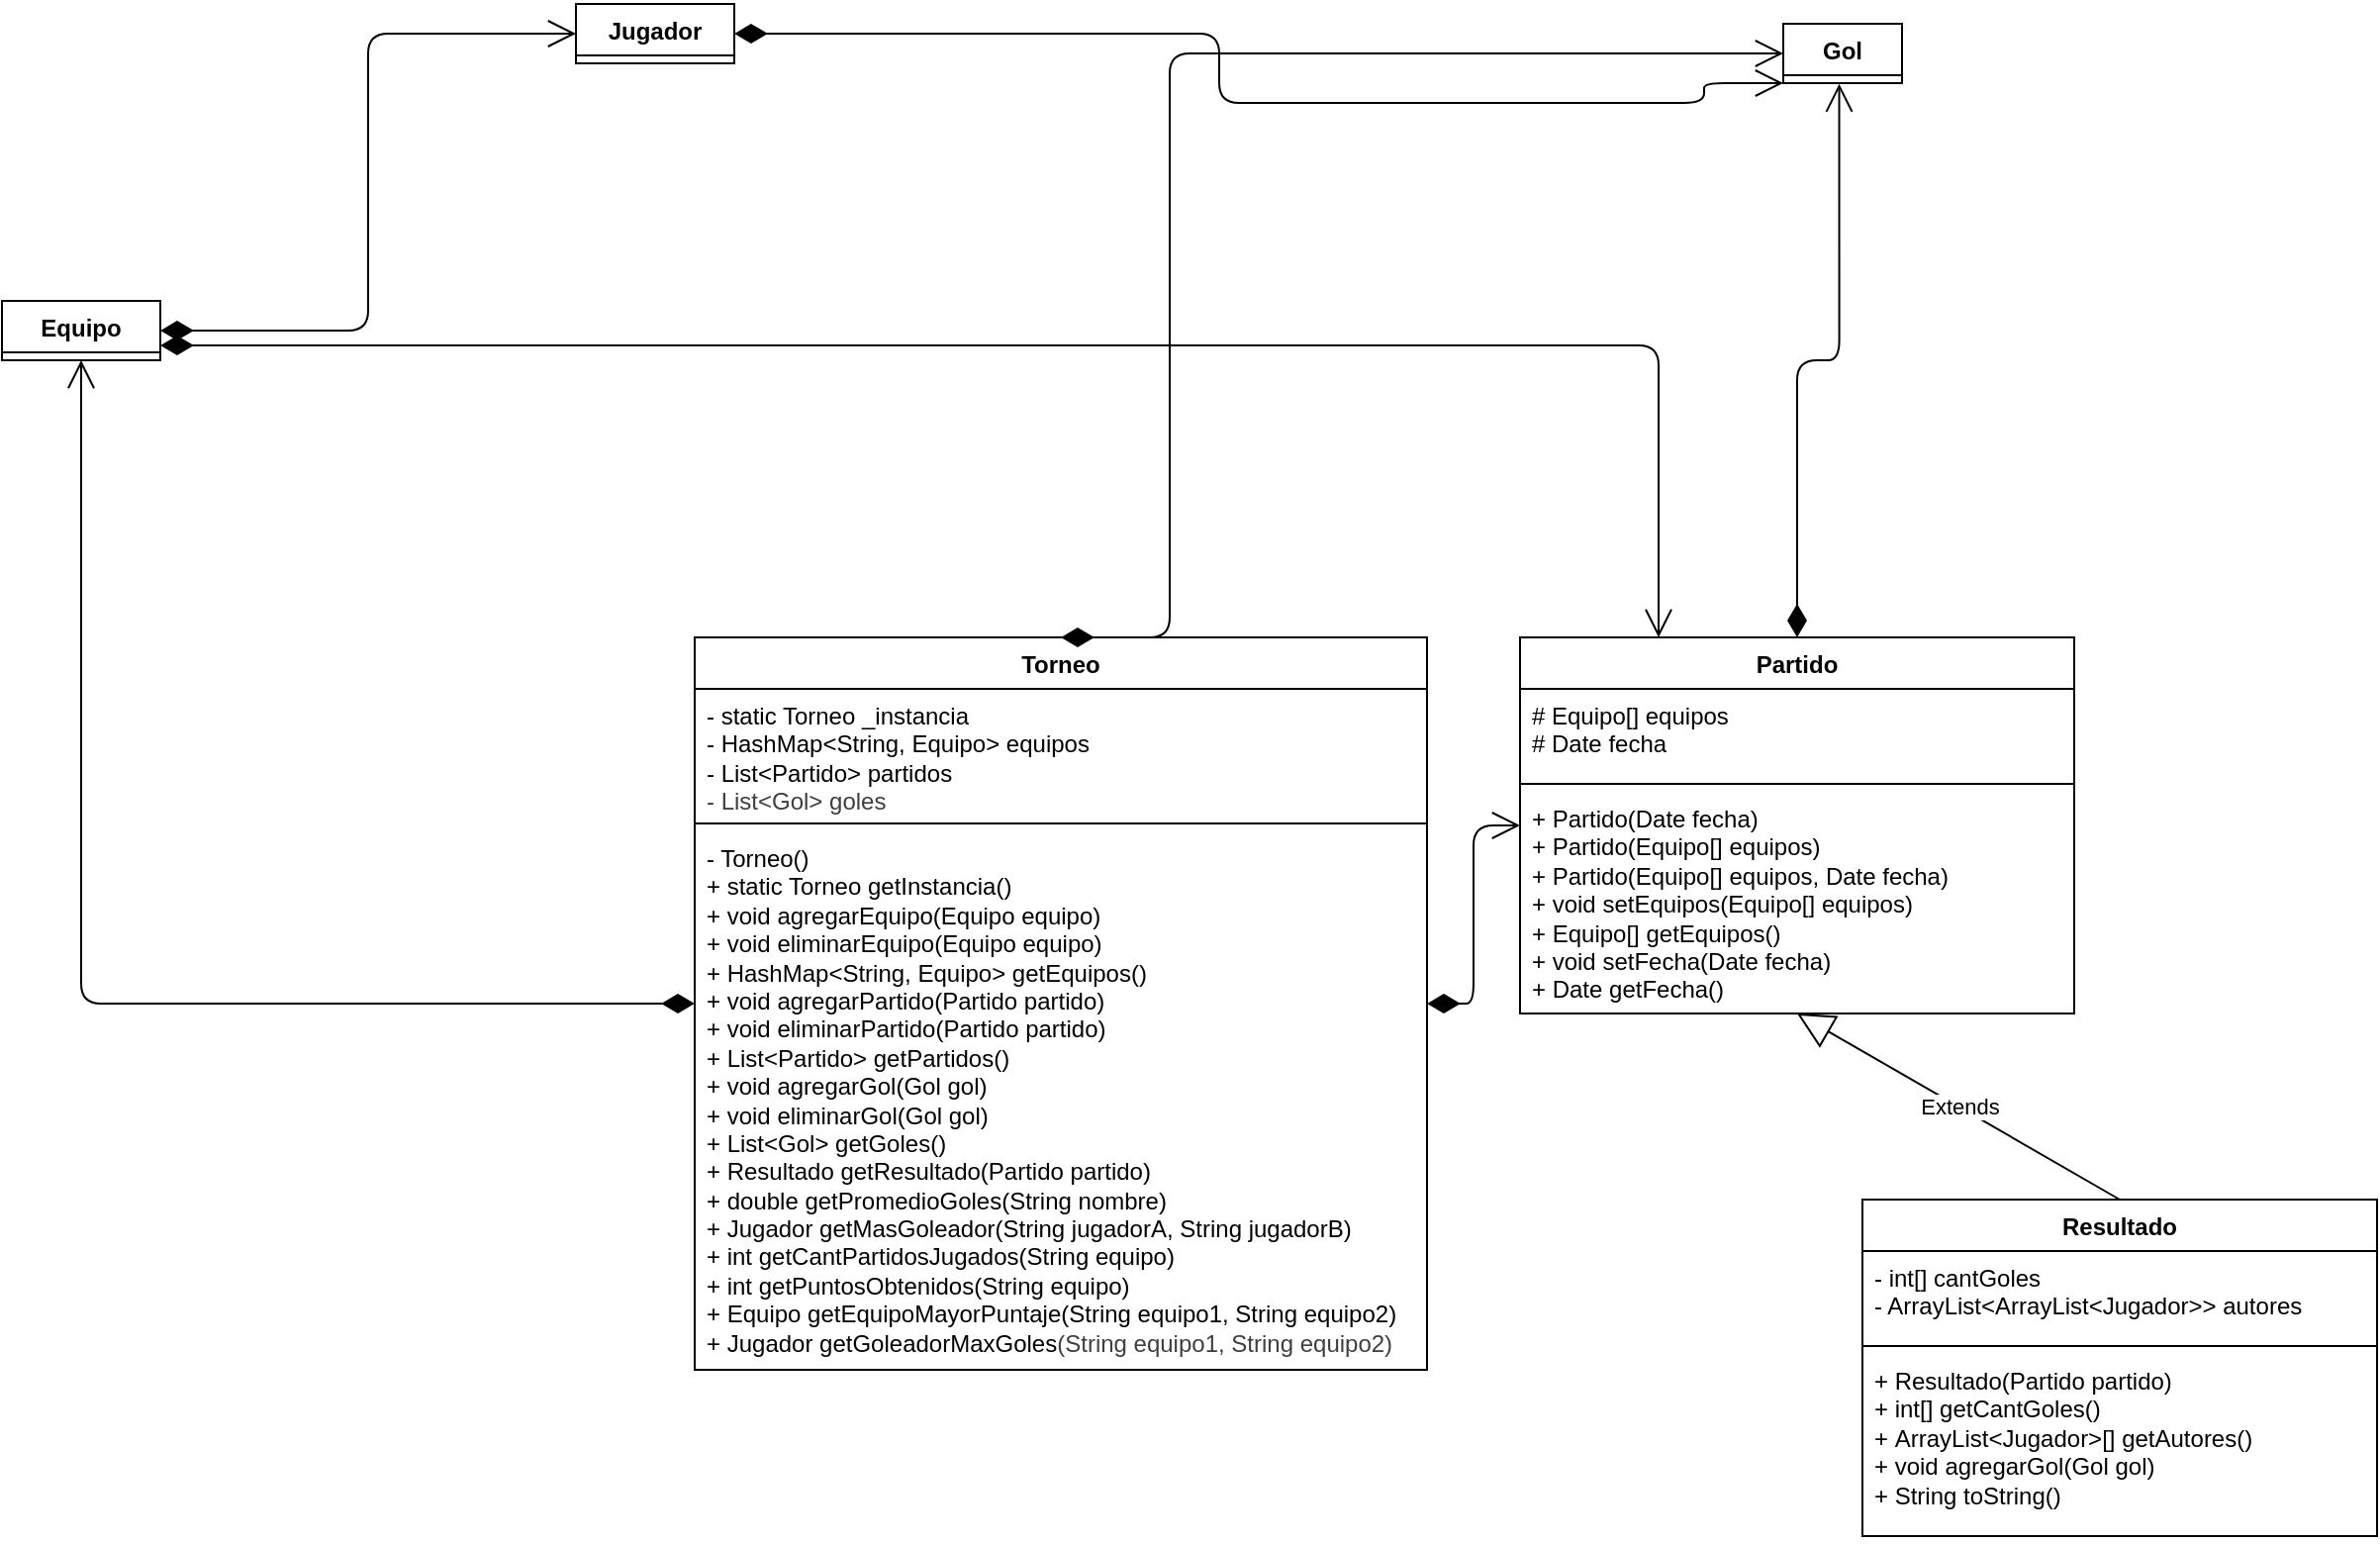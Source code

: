 <mxfile>
    <diagram id="PSOhju9SBfGQxRlqysGx" name="Página-1">
        <mxGraphModel dx="705" dy="419" grid="1" gridSize="10" guides="1" tooltips="1" connect="1" arrows="1" fold="1" page="1" pageScale="1" pageWidth="827" pageHeight="1169" math="0" shadow="0">
            <root>
                <mxCell id="0"/>
                <mxCell id="1" parent="0"/>
                <mxCell id="2" value="Equipo" style="swimlane;fontStyle=1;align=center;verticalAlign=top;childLayout=stackLayout;horizontal=1;startSize=26;horizontalStack=0;resizeParent=1;resizeParentMax=0;resizeLast=0;collapsible=1;marginBottom=0;whiteSpace=wrap;html=1;" parent="1" vertex="1" collapsed="1">
                    <mxGeometry x="50" y="220" width="80" height="30" as="geometry">
                        <mxRectangle x="50" y="220" width="300" height="380" as="alternateBounds"/>
                    </mxGeometry>
                </mxCell>
                <mxCell id="3" value="- String nombre&lt;div&gt;- HashMap&amp;lt;String, Jugador&amp;gt; jugadores&lt;/div&gt;&lt;div&gt;- int cantPartidosGanados&lt;/div&gt;&lt;div&gt;&lt;span style=&quot;color: rgb(63, 63, 63);&quot;&gt;- int cantPartidosEmpatados&lt;/span&gt;&lt;/div&gt;&lt;div&gt;&lt;span style=&quot;color: rgb(63, 63, 63);&quot;&gt;&lt;span style=&quot;color: rgb(63, 63, 63);&quot;&gt;- int cantPartidosPerdidos&lt;/span&gt;&lt;/span&gt;&lt;/div&gt;&lt;div&gt;&lt;span style=&quot;color: rgb(63, 63, 63);&quot;&gt;&lt;span style=&quot;color: rgb(63, 63, 63);&quot;&gt;- int cantGolesAFavor&lt;/span&gt;&lt;/span&gt;&lt;/div&gt;&lt;div&gt;&lt;span style=&quot;color: rgb(63, 63, 63);&quot;&gt;&lt;span style=&quot;color: rgb(63, 63, 63);&quot;&gt;- int cantGolesEnContra&lt;/span&gt;&lt;/span&gt;&lt;/div&gt;" style="text;strokeColor=none;fillColor=none;align=left;verticalAlign=top;spacingLeft=4;spacingRight=4;overflow=hidden;rotatable=0;points=[[0,0.5],[1,0.5]];portConstraint=eastwest;whiteSpace=wrap;html=1;" parent="2" vertex="1">
                    <mxGeometry y="26" width="300" height="114" as="geometry"/>
                </mxCell>
                <mxCell id="4" value="" style="line;strokeWidth=1;fillColor=none;align=left;verticalAlign=middle;spacingTop=-1;spacingLeft=3;spacingRight=3;rotatable=0;labelPosition=right;points=[];portConstraint=eastwest;strokeColor=inherit;" parent="2" vertex="1">
                    <mxGeometry y="140" width="300" height="8" as="geometry"/>
                </mxCell>
                <mxCell id="5" value="+ Equipo(String nombre)&lt;div&gt;&lt;font color=&quot;#000000&quot;&gt;+ String getNombre()&lt;br&gt;&lt;/font&gt;&lt;div&gt;+ void agregarJugador(Jugador jugador)&lt;/div&gt;&lt;div&gt;+ boolean eliminarJugador(Jugador jugador)&lt;/div&gt;&lt;div&gt;+ HashMap&amp;lt;String, Jugador&amp;gt; getJugadores()&lt;/div&gt;&lt;div&gt;+ void setCantPartidosGanados(int victorias)&lt;/div&gt;&lt;div&gt;+ int getCantPartidosGanados()&lt;/div&gt;&lt;div&gt;&lt;div&gt;+ void setCantPartidosEmpatados(int empates)&lt;/div&gt;&lt;div&gt;+ int getCantPartidosEmpatados()&lt;/div&gt;&lt;/div&gt;&lt;div&gt;&lt;div&gt;+ void setCantPartidosPerdidos(int derrotas)&lt;/div&gt;&lt;div&gt;+ int getCantPartidosPerdidos()&lt;/div&gt;&lt;/div&gt;&lt;div&gt;+ void set&lt;span style=&quot;color: rgb(63, 63, 63); background-color: transparent;&quot;&gt;CantGolesAFavor(int aFavor)&lt;/span&gt;&lt;/div&gt;&lt;div&gt;&lt;span style=&quot;color: rgb(63, 63, 63); background-color: transparent;&quot;&gt;+ int get&lt;/span&gt;&lt;span style=&quot;color: rgb(63, 63, 63); background-color: transparent;&quot;&gt;CantGolesAFavor()&lt;/span&gt;&lt;/div&gt;&lt;/div&gt;&lt;div&gt;&lt;span style=&quot;color: rgb(63, 63, 63); background-color: transparent;&quot;&gt;&lt;div style=&quot;color: rgb(63, 63, 63);&quot;&gt;+ void set&lt;span style=&quot;background-color: transparent; color: rgb(63, 63, 63);&quot;&gt;CantGolesEnContra(int enContra)&lt;/span&gt;&lt;/div&gt;&lt;div style=&quot;color: rgb(63, 63, 63);&quot;&gt;&lt;span style=&quot;background-color: transparent; color: rgb(63, 63, 63);&quot;&gt;+ int get&lt;/span&gt;&lt;span style=&quot;background-color: transparent; color: rgb(63, 63, 63);&quot;&gt;CantGolesEnContra()&lt;/span&gt;&lt;/div&gt;&lt;/span&gt;&lt;/div&gt;" style="text;strokeColor=none;fillColor=none;align=left;verticalAlign=top;spacingLeft=4;spacingRight=4;overflow=hidden;rotatable=0;points=[[0,0.5],[1,0.5]];portConstraint=eastwest;whiteSpace=wrap;html=1;" parent="2" vertex="1">
                    <mxGeometry y="148" width="300" height="232" as="geometry"/>
                </mxCell>
                <mxCell id="6" value="Jugador" style="swimlane;fontStyle=1;align=center;verticalAlign=top;childLayout=stackLayout;horizontal=1;startSize=26;horizontalStack=0;resizeParent=1;resizeParentMax=0;resizeLast=0;collapsible=1;marginBottom=0;whiteSpace=wrap;html=1;" parent="1" vertex="1" collapsed="1">
                    <mxGeometry x="340" y="70" width="80" height="30" as="geometry">
                        <mxRectangle x="230" y="120" width="350" height="350" as="alternateBounds"/>
                    </mxGeometry>
                </mxCell>
                <mxCell id="7" value="- String nombre&lt;div&gt;- int anioNacimiento&lt;/div&gt;&lt;div&gt;- int numCamiseta&lt;/div&gt;&lt;div&gt;- int posicion&lt;/div&gt;&lt;div&gt;- int partidosJugados&lt;/div&gt;&lt;div&gt;- int cantGolesCampeonato&lt;/div&gt;" style="text;strokeColor=none;fillColor=none;align=left;verticalAlign=top;spacingLeft=4;spacingRight=4;overflow=hidden;rotatable=0;points=[[0,0.5],[1,0.5]];portConstraint=eastwest;whiteSpace=wrap;html=1;" parent="6" vertex="1">
                    <mxGeometry y="26" width="350" height="104" as="geometry"/>
                </mxCell>
                <mxCell id="8" value="" style="line;strokeWidth=1;fillColor=none;align=left;verticalAlign=middle;spacingTop=-1;spacingLeft=3;spacingRight=3;rotatable=0;labelPosition=right;points=[];portConstraint=eastwest;strokeColor=inherit;" parent="6" vertex="1">
                    <mxGeometry y="130" width="350" height="8" as="geometry"/>
                </mxCell>
                <mxCell id="9" value="+ Jugador(String nombre, int anioNacimiento)&lt;div&gt;+ Jugador&lt;span style=&quot;color: rgb(0, 0, 0); background-color: transparent;&quot;&gt;(String nombre, int anioNacimiento, int numCamiseta, int posicion, int partidosJugados, int catGolesCampeonato)&lt;/span&gt;&lt;/div&gt;&lt;div&gt;&lt;span style=&quot;color: rgb(0, 0, 0); background-color: transparent;&quot;&gt;+ String getNombre()&lt;/span&gt;&lt;/div&gt;&lt;div&gt;&lt;span style=&quot;color: rgb(0, 0, 0); background-color: transparent;&quot;&gt;+ String getAnioNacimiento()&lt;/span&gt;&lt;/div&gt;&lt;div&gt;&lt;span style=&quot;color: rgb(0, 0, 0); background-color: transparent;&quot;&gt;+ void setNumCamiseta(int numero)&lt;/span&gt;&lt;/div&gt;&lt;div&gt;&lt;span style=&quot;color: rgb(0, 0, 0); background-color: transparent;&quot;&gt;+ int getNumCamiseta()&lt;/span&gt;&lt;/div&gt;&lt;div&gt;&lt;span style=&quot;color: rgb(0, 0, 0); background-color: transparent;&quot;&gt;+ void setPosicion(int posicion)&lt;/span&gt;&lt;/div&gt;&lt;div&gt;&lt;span style=&quot;color: rgb(0, 0, 0); background-color: transparent;&quot;&gt;+ int getPosicion()&lt;/span&gt;&lt;/div&gt;&lt;div&gt;&lt;span style=&quot;color: rgb(0, 0, 0); background-color: transparent;&quot;&gt;+ void setPartidosJugados(int cantidad)&lt;/span&gt;&lt;/div&gt;&lt;div&gt;&lt;span style=&quot;color: rgb(0, 0, 0); background-color: transparent;&quot;&gt;+ int getPartidosJugados()&lt;/span&gt;&lt;/div&gt;&lt;div&gt;&lt;span style=&quot;color: rgb(0, 0, 0); background-color: transparent;&quot;&gt;+ void setCantGolesCampeonato(int cantidad)&lt;/span&gt;&lt;/div&gt;&lt;div&gt;&lt;span style=&quot;color: rgb(0, 0, 0); background-color: transparent;&quot;&gt;+ int getCantGolesCampeonato()&lt;/span&gt;&lt;/div&gt;&lt;div&gt;&lt;span style=&quot;color: rgb(0, 0, 0); background-color: transparent;&quot;&gt;&lt;br&gt;&lt;/span&gt;&lt;/div&gt;" style="text;strokeColor=none;fillColor=none;align=left;verticalAlign=top;spacingLeft=4;spacingRight=4;overflow=hidden;rotatable=0;points=[[0,0.5],[1,0.5]];portConstraint=eastwest;whiteSpace=wrap;html=1;" parent="6" vertex="1">
                    <mxGeometry y="138" width="350" height="212" as="geometry"/>
                </mxCell>
                <mxCell id="10" value="Partido" style="swimlane;fontStyle=1;align=center;verticalAlign=top;childLayout=stackLayout;horizontal=1;startSize=26;horizontalStack=0;resizeParent=1;resizeParentMax=0;resizeLast=0;collapsible=1;marginBottom=0;whiteSpace=wrap;html=1;" parent="1" vertex="1">
                    <mxGeometry x="817" y="390" width="280" height="190" as="geometry">
                        <mxRectangle x="817" y="390" width="80" height="30" as="alternateBounds"/>
                    </mxGeometry>
                </mxCell>
                <mxCell id="11" value="# Equipo[] equipos&lt;div&gt;&lt;span style=&quot;background-color: transparent;&quot;&gt;# Date fecha&lt;/span&gt;&lt;/div&gt;" style="text;strokeColor=none;fillColor=none;align=left;verticalAlign=top;spacingLeft=4;spacingRight=4;overflow=hidden;rotatable=0;points=[[0,0.5],[1,0.5]];portConstraint=eastwest;whiteSpace=wrap;html=1;" parent="10" vertex="1">
                    <mxGeometry y="26" width="280" height="44" as="geometry"/>
                </mxCell>
                <mxCell id="12" value="" style="line;strokeWidth=1;fillColor=none;align=left;verticalAlign=middle;spacingTop=-1;spacingLeft=3;spacingRight=3;rotatable=0;labelPosition=right;points=[];portConstraint=eastwest;strokeColor=inherit;" parent="10" vertex="1">
                    <mxGeometry y="70" width="280" height="8" as="geometry"/>
                </mxCell>
                <mxCell id="13" value="&lt;div&gt;+ Partido(Date fecha)&lt;/div&gt;&lt;div&gt;+ Partido(&lt;span style=&quot;background-color: transparent; color: rgb(0, 0, 0);&quot;&gt;Equipo[]&lt;/span&gt;&lt;span style=&quot;background-color: transparent; color: rgb(0, 0, 0);&quot;&gt;&amp;nbsp;equipos)&lt;/span&gt;&lt;/div&gt;&lt;div&gt;+ Partido(&lt;span style=&quot;background-color: transparent; color: rgb(0, 0, 0);&quot;&gt;Equipo[]&lt;/span&gt;&lt;span style=&quot;background-color: transparent; color: rgb(0, 0, 0);&quot;&gt;&amp;nbsp;equipos, Date fecha)&lt;/span&gt;&lt;/div&gt;+ void setEquipos(&lt;span style=&quot;color: rgb(0, 0, 0);&quot;&gt;Equipo[]&lt;/span&gt;&amp;nbsp;equipos)&lt;div&gt;+&amp;nbsp;&lt;span style=&quot;color: rgb(0, 0, 0);&quot;&gt;Equipo[]&lt;/span&gt;&amp;nbsp;getEquipos()&lt;/div&gt;&lt;div&gt;+ void setFecha(Date fecha)&lt;/div&gt;&lt;div&gt;+ Date getFecha()&lt;/div&gt;" style="text;strokeColor=none;fillColor=none;align=left;verticalAlign=top;spacingLeft=4;spacingRight=4;overflow=hidden;rotatable=0;points=[[0,0.5],[1,0.5]];portConstraint=eastwest;whiteSpace=wrap;html=1;" parent="10" vertex="1">
                    <mxGeometry y="78" width="280" height="112" as="geometry"/>
                </mxCell>
                <mxCell id="14" value="Torneo" style="swimlane;fontStyle=1;align=center;verticalAlign=top;childLayout=stackLayout;horizontal=1;startSize=26;horizontalStack=0;resizeParent=1;resizeParentMax=0;resizeLast=0;collapsible=1;marginBottom=0;whiteSpace=wrap;html=1;" parent="1" vertex="1">
                    <mxGeometry x="400" y="390" width="370" height="370" as="geometry">
                        <mxRectangle x="400" y="390" width="80" height="30" as="alternateBounds"/>
                    </mxGeometry>
                </mxCell>
                <mxCell id="15" value="&lt;div&gt;- static Torneo _instancia&lt;/div&gt;- HashMap&amp;lt;String, Equipo&amp;gt; equipos&lt;div&gt;- List&amp;lt;Partido&amp;gt; partidos&lt;/div&gt;&lt;div&gt;&lt;span style=&quot;color: rgb(63, 63, 63);&quot;&gt;- List&amp;lt;Gol&amp;gt; goles&lt;/span&gt;&lt;/div&gt;" style="text;strokeColor=none;fillColor=none;align=left;verticalAlign=top;spacingLeft=4;spacingRight=4;overflow=hidden;rotatable=0;points=[[0,0.5],[1,0.5]];portConstraint=eastwest;whiteSpace=wrap;html=1;" parent="14" vertex="1">
                    <mxGeometry y="26" width="370" height="64" as="geometry"/>
                </mxCell>
                <mxCell id="16" value="" style="line;strokeWidth=1;fillColor=none;align=left;verticalAlign=middle;spacingTop=-1;spacingLeft=3;spacingRight=3;rotatable=0;labelPosition=right;points=[];portConstraint=eastwest;strokeColor=inherit;" parent="14" vertex="1">
                    <mxGeometry y="90" width="370" height="8" as="geometry"/>
                </mxCell>
                <mxCell id="17" value="- Torneo()&lt;div&gt;+ static Torneo getInstancia()&lt;/div&gt;&lt;div&gt;+ void agregarEquipo(Equipo equipo)&lt;/div&gt;&lt;div&gt;+ void eliminarEquipo(Equipo equipo)&lt;/div&gt;&lt;div&gt;+ HashMap&amp;lt;String, Equipo&amp;gt; getEquipos()&lt;/div&gt;&lt;div&gt;+ void agregarPartido(Partido partido)&lt;/div&gt;&lt;div&gt;+ void eliminarPartido(Partido partido)&lt;/div&gt;&lt;div&gt;+ List&amp;lt;Partido&amp;gt; getPartidos()&lt;/div&gt;&lt;div&gt;+ void agregarGol(Gol gol)&lt;/div&gt;&lt;div&gt;+ void eliminarGol(Gol gol)&lt;/div&gt;&lt;div&gt;+ List&amp;lt;Gol&amp;gt; getGoles()&lt;/div&gt;&lt;div&gt;+ Resultado getResultado(Partido partido)&lt;/div&gt;&lt;div&gt;+ double getPromedioGoles(String nombre)&lt;/div&gt;&lt;div&gt;+ Jugador getMasGoleador(String jugadorA, String jugadorB)&lt;/div&gt;&lt;div&gt;+ int getCantPartidosJugados(String equipo)&lt;/div&gt;&lt;div&gt;+ int getPuntosObtenidos(String equipo)&lt;/div&gt;&lt;div&gt;+ Equipo getEquipoMayorPuntaje(String equipo1, String equipo2)&lt;/div&gt;&lt;div&gt;+ Jugador getGoleadorMaxGoles&lt;span style=&quot;color: rgb(63, 63, 63); background-color: transparent;&quot;&gt;(String equipo1, String equipo2)&lt;/span&gt;&lt;/div&gt;" style="text;strokeColor=none;fillColor=none;align=left;verticalAlign=top;spacingLeft=4;spacingRight=4;overflow=hidden;rotatable=0;points=[[0,0.5],[1,0.5]];portConstraint=eastwest;whiteSpace=wrap;html=1;" parent="14" vertex="1">
                    <mxGeometry y="98" width="370" height="272" as="geometry"/>
                </mxCell>
                <mxCell id="18" value="Gol" style="swimlane;fontStyle=1;align=center;verticalAlign=top;childLayout=stackLayout;horizontal=1;startSize=26;horizontalStack=0;resizeParent=1;resizeParentMax=0;resizeLast=0;collapsible=1;marginBottom=0;whiteSpace=wrap;html=1;" parent="1" vertex="1" collapsed="1">
                    <mxGeometry x="950" y="80" width="60" height="30" as="geometry">
                        <mxRectangle x="700" y="90" width="230" height="150" as="alternateBounds"/>
                    </mxGeometry>
                </mxCell>
                <mxCell id="19" value="- Jugador autor&lt;div&gt;- Partido partido&lt;/div&gt;" style="text;strokeColor=none;fillColor=none;align=left;verticalAlign=top;spacingLeft=4;spacingRight=4;overflow=hidden;rotatable=0;points=[[0,0.5],[1,0.5]];portConstraint=eastwest;whiteSpace=wrap;html=1;" parent="18" vertex="1">
                    <mxGeometry y="26" width="230" height="34" as="geometry"/>
                </mxCell>
                <mxCell id="20" value="" style="line;strokeWidth=1;fillColor=none;align=left;verticalAlign=middle;spacingTop=-1;spacingLeft=3;spacingRight=3;rotatable=0;labelPosition=right;points=[];portConstraint=eastwest;strokeColor=inherit;" parent="18" vertex="1">
                    <mxGeometry y="60" width="230" height="8" as="geometry"/>
                </mxCell>
                <mxCell id="21" value="+ Gol(Jugador autor, Partido parido)&lt;div&gt;+ void setAutor(Jugador autor)&lt;/div&gt;&lt;div&gt;+ Autor getAutor()&lt;/div&gt;&lt;div&gt;+ void setPartido(Partido partido)&lt;/div&gt;&lt;div&gt;+ Partido getPartido()&lt;/div&gt;" style="text;strokeColor=none;fillColor=none;align=left;verticalAlign=top;spacingLeft=4;spacingRight=4;overflow=hidden;rotatable=0;points=[[0,0.5],[1,0.5]];portConstraint=eastwest;whiteSpace=wrap;html=1;" parent="18" vertex="1">
                    <mxGeometry y="68" width="230" height="82" as="geometry"/>
                </mxCell>
                <mxCell id="22" value="" style="endArrow=open;html=1;endSize=12;startArrow=diamondThin;startSize=14;startFill=1;edgeStyle=orthogonalEdgeStyle;align=left;verticalAlign=bottom;entryX=0.5;entryY=1;entryDx=0;entryDy=0;exitX=0;exitY=0.5;exitDx=0;exitDy=0;" parent="1" source="14" target="2" edge="1">
                    <mxGeometry x="-1" y="3" relative="1" as="geometry">
                        <mxPoint x="500" y="200" as="sourcePoint"/>
                        <mxPoint x="660" y="200" as="targetPoint"/>
                    </mxGeometry>
                </mxCell>
                <mxCell id="24" value="" style="endArrow=open;html=1;endSize=12;startArrow=diamondThin;startSize=14;startFill=1;edgeStyle=orthogonalEdgeStyle;align=left;verticalAlign=bottom;exitX=1;exitY=0.5;exitDx=0;exitDy=0;entryX=0;entryY=0.5;entryDx=0;entryDy=0;" parent="1" source="14" target="10" edge="1">
                    <mxGeometry x="-1" y="3" relative="1" as="geometry">
                        <mxPoint x="310" y="310" as="sourcePoint"/>
                        <mxPoint x="790" y="410" as="targetPoint"/>
                    </mxGeometry>
                </mxCell>
                <mxCell id="26" value="" style="endArrow=open;html=1;endSize=12;startArrow=diamondThin;startSize=14;startFill=1;edgeStyle=orthogonalEdgeStyle;align=left;verticalAlign=bottom;exitX=1;exitY=0.5;exitDx=0;exitDy=0;entryX=0;entryY=0.5;entryDx=0;entryDy=0;" parent="1" source="2" target="6" edge="1">
                    <mxGeometry x="-1" y="3" relative="1" as="geometry">
                        <mxPoint x="500" y="240" as="sourcePoint"/>
                        <mxPoint x="660" y="240" as="targetPoint"/>
                    </mxGeometry>
                </mxCell>
                <mxCell id="28" value="" style="endArrow=open;html=1;endSize=12;startArrow=diamondThin;startSize=14;startFill=1;edgeStyle=orthogonalEdgeStyle;align=left;verticalAlign=bottom;entryX=0;entryY=0.5;entryDx=0;entryDy=0;exitX=0.5;exitY=0;exitDx=0;exitDy=0;" parent="1" source="14" target="18" edge="1">
                    <mxGeometry x="-1" y="3" relative="1" as="geometry">
                        <mxPoint x="460" y="340" as="sourcePoint"/>
                        <mxPoint x="740" y="150" as="targetPoint"/>
                        <Array as="points">
                            <mxPoint x="640" y="390"/>
                            <mxPoint x="640" y="95"/>
                        </Array>
                    </mxGeometry>
                </mxCell>
                <mxCell id="29" value="" style="endArrow=open;html=1;endSize=12;startArrow=diamondThin;startSize=14;startFill=1;edgeStyle=orthogonalEdgeStyle;align=left;verticalAlign=bottom;exitX=1;exitY=0.5;exitDx=0;exitDy=0;entryX=0;entryY=1;entryDx=0;entryDy=0;" parent="1" source="6" target="18" edge="1">
                    <mxGeometry x="-1" y="3" relative="1" as="geometry">
                        <mxPoint x="850" y="140" as="sourcePoint"/>
                        <mxPoint x="700" y="105" as="targetPoint"/>
                        <Array as="points">
                            <mxPoint x="665" y="85"/>
                            <mxPoint x="665" y="120"/>
                            <mxPoint x="910" y="120"/>
                        </Array>
                    </mxGeometry>
                </mxCell>
                <mxCell id="30" value="" style="endArrow=open;html=1;endSize=12;startArrow=diamondThin;startSize=14;startFill=1;edgeStyle=orthogonalEdgeStyle;align=left;verticalAlign=bottom;exitX=0.5;exitY=0;exitDx=0;exitDy=0;entryX=0.471;entryY=1.011;entryDx=0;entryDy=0;entryPerimeter=0;" parent="1" source="10" target="21" edge="1">
                    <mxGeometry x="-1" y="3" relative="1" as="geometry">
                        <mxPoint x="800" y="250" as="sourcePoint"/>
                        <mxPoint x="810" y="250" as="targetPoint"/>
                    </mxGeometry>
                </mxCell>
                <mxCell id="31" value="" style="endArrow=open;html=1;endSize=12;startArrow=diamondThin;startSize=14;startFill=1;edgeStyle=orthogonalEdgeStyle;align=left;verticalAlign=bottom;exitX=1;exitY=0.75;exitDx=0;exitDy=0;entryX=0.25;entryY=0;entryDx=0;entryDy=0;" parent="1" source="2" target="10" edge="1">
                    <mxGeometry x="-1" y="3" relative="1" as="geometry">
                        <mxPoint x="590" y="230" as="sourcePoint"/>
                        <mxPoint x="750" y="230" as="targetPoint"/>
                    </mxGeometry>
                </mxCell>
                <mxCell id="32" value="Resultado" style="swimlane;fontStyle=1;align=center;verticalAlign=top;childLayout=stackLayout;horizontal=1;startSize=26;horizontalStack=0;resizeParent=1;resizeParentMax=0;resizeLast=0;collapsible=1;marginBottom=0;whiteSpace=wrap;html=1;" vertex="1" parent="1">
                    <mxGeometry x="990" y="674" width="260" height="170" as="geometry"/>
                </mxCell>
                <mxCell id="33" value="- int[] cantGoles&lt;div&gt;- ArrayList&amp;lt;ArrayList&amp;lt;Jugador&amp;gt;&amp;gt; autores&lt;/div&gt;" style="text;strokeColor=none;fillColor=none;align=left;verticalAlign=top;spacingLeft=4;spacingRight=4;overflow=hidden;rotatable=0;points=[[0,0.5],[1,0.5]];portConstraint=eastwest;whiteSpace=wrap;html=1;" vertex="1" parent="32">
                    <mxGeometry y="26" width="260" height="44" as="geometry"/>
                </mxCell>
                <mxCell id="34" value="" style="line;strokeWidth=1;fillColor=none;align=left;verticalAlign=middle;spacingTop=-1;spacingLeft=3;spacingRight=3;rotatable=0;labelPosition=right;points=[];portConstraint=eastwest;strokeColor=inherit;" vertex="1" parent="32">
                    <mxGeometry y="70" width="260" height="8" as="geometry"/>
                </mxCell>
                <mxCell id="35" value="&lt;div&gt;+ Resultado(Partido partido)&lt;/div&gt;&lt;div&gt;+ int[] getCantGoles()&lt;/div&gt;&lt;div&gt;+&amp;nbsp;&lt;span style=&quot;color: rgb(0, 0, 0); background-color: transparent;&quot;&gt;ArrayList&amp;lt;Jugador&amp;gt;[] getAutores()&lt;/span&gt;&lt;/div&gt;+ void agregarGol(Gol gol)&lt;div&gt;+ String toString()&lt;/div&gt;" style="text;strokeColor=none;fillColor=none;align=left;verticalAlign=top;spacingLeft=4;spacingRight=4;overflow=hidden;rotatable=0;points=[[0,0.5],[1,0.5]];portConstraint=eastwest;whiteSpace=wrap;html=1;" vertex="1" parent="32">
                    <mxGeometry y="78" width="260" height="92" as="geometry"/>
                </mxCell>
                <mxCell id="36" value="Extends" style="endArrow=block;endSize=16;endFill=0;html=1;exitX=0.5;exitY=0;exitDx=0;exitDy=0;entryX=0.5;entryY=1;entryDx=0;entryDy=0;" edge="1" parent="1" source="32" target="10">
                    <mxGeometry width="160" relative="1" as="geometry">
                        <mxPoint x="990" y="490" as="sourcePoint"/>
                        <mxPoint x="1150" y="490" as="targetPoint"/>
                    </mxGeometry>
                </mxCell>
            </root>
        </mxGraphModel>
    </diagram>
</mxfile>